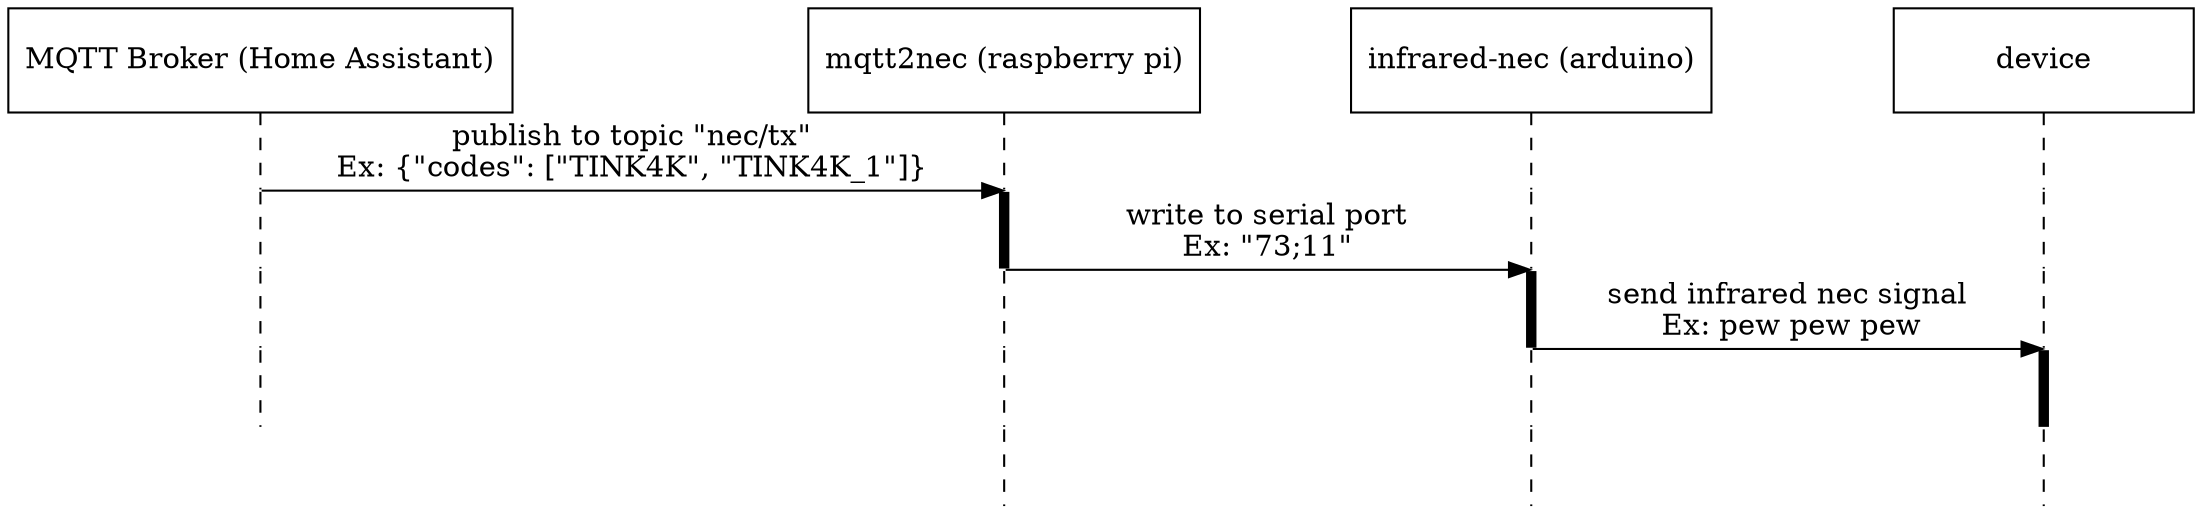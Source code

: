 // https://stackoverflow.com/a/59363959/2115513
digraph SEQ_DIAGRAM {
    graph [overlap=true, splines=line, nodesep=1.0, ordering=out];
    edge [arrowhead=none];
    node [shape=none, width=0, height=0, label=""];

    {
        rank=same;
        node[shape=rectangle, height=0.7, width=2];
        mqtt[label="MQTT Broker (Home Assistant)"];
        mqtt2nec[label="mqtt2nec (raspberry pi)"];
        arduino[label="infrared-nec (arduino)"];
        device[label="device"];
    }
    // Draw vertical lines
    {
        edge [style=dashed, weight=6];
        mqtt -> a1 -> a2 -> a3;
        a3 -> a5;
    }
    {
        edge [style=dashed, weight=6];
        mqtt2nec -> b1
        b1 -> b2 [penwidth=5, style=solid];
        b2 -> b3 -> b4 -> b5 ;
    }
    {
        edge [style=dashed, weight=6];
        arduino -> c1;
        c1-> c2;
        c2 -> c3 [penwidth=5, style=solid];
        c3 -> c4 -> c5;
    }
    {
        edge [style=dashed, weight=6];
        device -> d1 -> d2 -> d3;
        d3 -> d4 [penwidth=5, style=solid];
        d4 -> d5;
    }
    { rank=same; a1 -> b1 [label="publish to topic \"nec/tx\"\nEx: {\"codes\": [\"TINK4K\", \"TINK4K_1\"]}", arrowhead=normal]; }
    { rank=same; b2 -> c2 [label="write to serial port\nEx: \"73;11\"", arrowhead=normal]; }
    { rank=same; c3 -> d3 [label="send infrared nec signal\n Ex: pew pew pew", arrowhead=normal]; }
}
